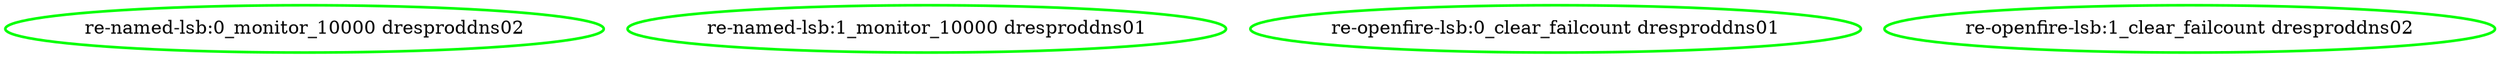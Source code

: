 digraph "g" {
"re-named-lsb:0_monitor_10000 dresproddns02" [ style=bold color="green" fontcolor="black"]
"re-named-lsb:1_monitor_10000 dresproddns01" [ style=bold color="green" fontcolor="black"]
"re-openfire-lsb:0_clear_failcount dresproddns01" [ style=bold color="green" fontcolor="black"]
"re-openfire-lsb:1_clear_failcount dresproddns02" [ style=bold color="green" fontcolor="black"]
}
